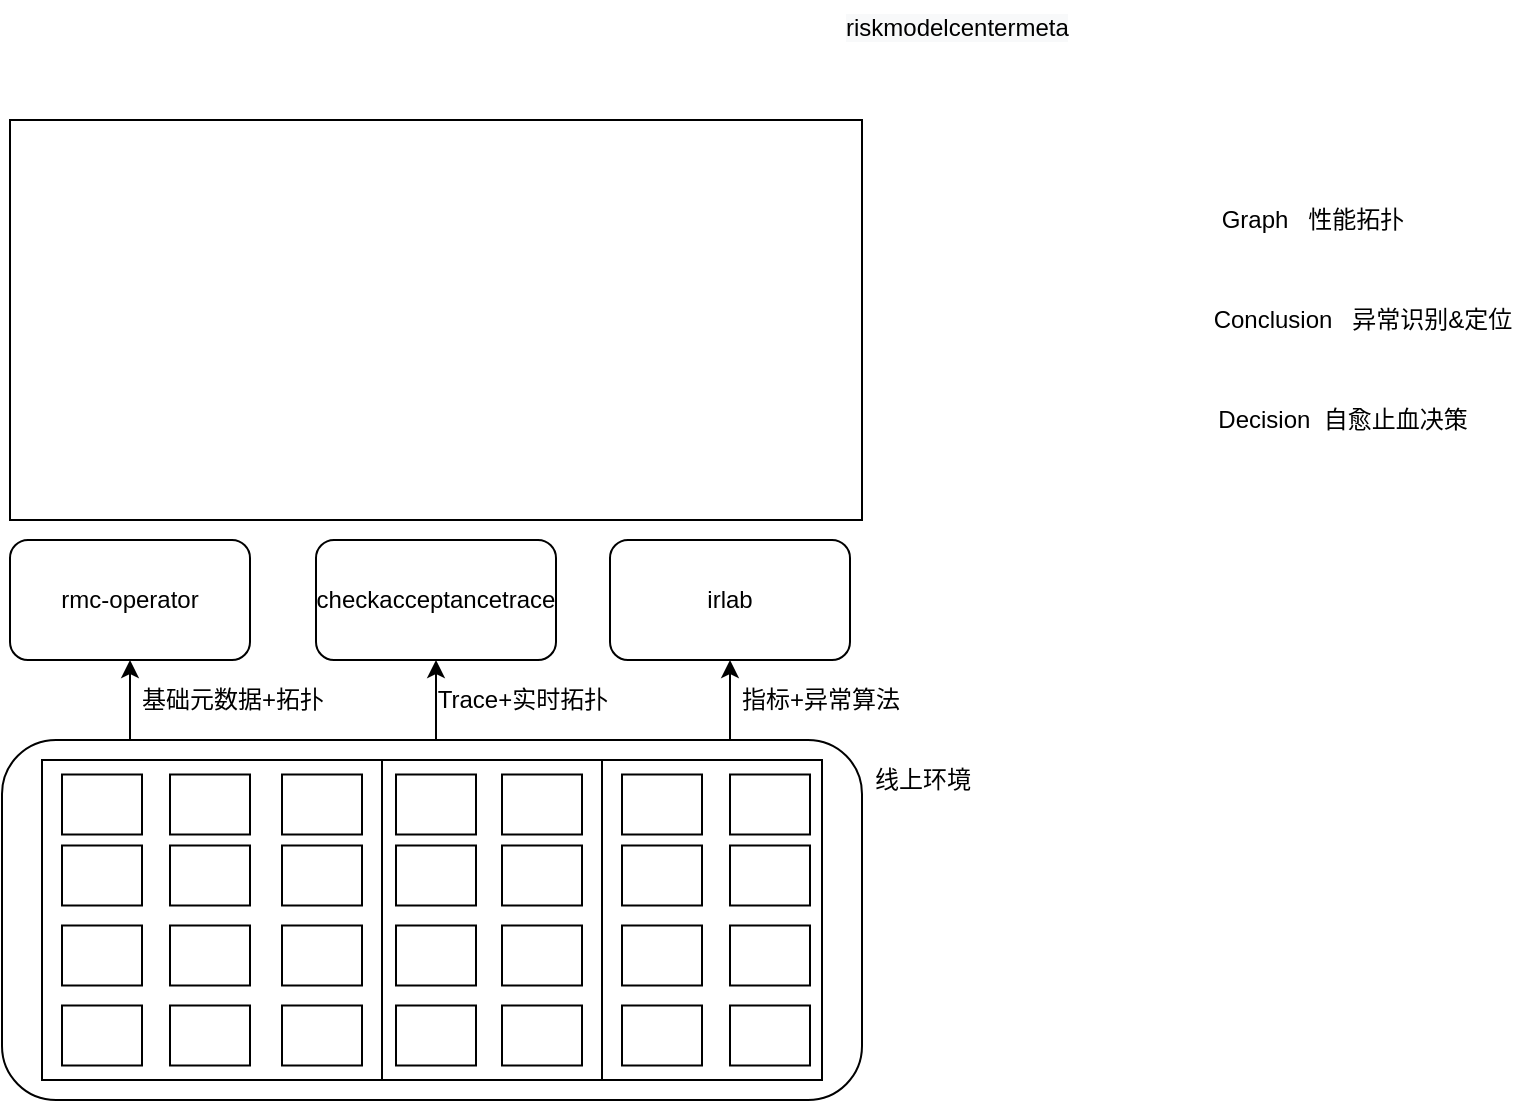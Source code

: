 <mxfile version="14.1.1" type="github">
  <diagram id="mMQZLcOGUUK79jENvC2j" name="Page-1">
    <mxGraphModel dx="641" dy="509" grid="1" gridSize="10" guides="1" tooltips="1" connect="1" arrows="1" fold="1" page="1" pageScale="1" pageWidth="827" pageHeight="1169" math="0" shadow="0">
      <root>
        <mxCell id="0" />
        <mxCell id="1" parent="0" />
        <mxCell id="ESzsK0nAiScqzoTbCCdf-1" value="" style="rounded=1;whiteSpace=wrap;html=1;" parent="1" vertex="1">
          <mxGeometry x="50" y="550" width="430" height="180" as="geometry" />
        </mxCell>
        <mxCell id="1oKlqNGZlLqiYBKTpEF1-34" value="" style="rounded=0;whiteSpace=wrap;html=1;" vertex="1" parent="1">
          <mxGeometry x="70" y="560" width="170" height="160" as="geometry" />
        </mxCell>
        <mxCell id="1oKlqNGZlLqiYBKTpEF1-35" value="" style="rounded=0;whiteSpace=wrap;html=1;" vertex="1" parent="1">
          <mxGeometry x="240" y="560" width="110" height="160" as="geometry" />
        </mxCell>
        <mxCell id="1oKlqNGZlLqiYBKTpEF1-36" value="" style="rounded=0;whiteSpace=wrap;html=1;" vertex="1" parent="1">
          <mxGeometry x="350" y="560" width="110" height="160" as="geometry" />
        </mxCell>
        <mxCell id="ESzsK0nAiScqzoTbCCdf-11" style="edgeStyle=orthogonalEdgeStyle;rounded=0;orthogonalLoop=1;jettySize=auto;html=1;exitX=0.5;exitY=0;exitDx=0;exitDy=0;entryX=0.5;entryY=1;entryDx=0;entryDy=0;" parent="1" source="ESzsK0nAiScqzoTbCCdf-1" target="ESzsK0nAiScqzoTbCCdf-2" edge="1">
          <mxGeometry relative="1" as="geometry">
            <Array as="points">
              <mxPoint x="267" y="550" />
            </Array>
          </mxGeometry>
        </mxCell>
        <mxCell id="ESzsK0nAiScqzoTbCCdf-12" style="edgeStyle=orthogonalEdgeStyle;rounded=0;orthogonalLoop=1;jettySize=auto;html=1;exitX=0.25;exitY=0;exitDx=0;exitDy=0;entryX=0.5;entryY=1;entryDx=0;entryDy=0;" parent="1" source="ESzsK0nAiScqzoTbCCdf-1" target="ESzsK0nAiScqzoTbCCdf-3" edge="1">
          <mxGeometry relative="1" as="geometry">
            <Array as="points">
              <mxPoint x="114" y="550" />
            </Array>
          </mxGeometry>
        </mxCell>
        <mxCell id="ESzsK0nAiScqzoTbCCdf-15" style="edgeStyle=orthogonalEdgeStyle;rounded=0;orthogonalLoop=1;jettySize=auto;html=1;exitX=0.75;exitY=0;exitDx=0;exitDy=0;entryX=0.5;entryY=1;entryDx=0;entryDy=0;" parent="1" source="ESzsK0nAiScqzoTbCCdf-1" target="ESzsK0nAiScqzoTbCCdf-4" edge="1">
          <mxGeometry relative="1" as="geometry">
            <Array as="points">
              <mxPoint x="414" y="550" />
            </Array>
          </mxGeometry>
        </mxCell>
        <mxCell id="ESzsK0nAiScqzoTbCCdf-2" value="checkacceptancetrace" style="rounded=1;whiteSpace=wrap;html=1;" parent="1" vertex="1">
          <mxGeometry x="207" y="450" width="120" height="60" as="geometry" />
        </mxCell>
        <mxCell id="ESzsK0nAiScqzoTbCCdf-3" value="rmc-operator" style="rounded=1;whiteSpace=wrap;html=1;" parent="1" vertex="1">
          <mxGeometry x="54" y="450" width="120" height="60" as="geometry" />
        </mxCell>
        <mxCell id="ESzsK0nAiScqzoTbCCdf-4" value="irlab" style="rounded=1;whiteSpace=wrap;html=1;" parent="1" vertex="1">
          <mxGeometry x="354" y="450" width="120" height="60" as="geometry" />
        </mxCell>
        <mxCell id="ESzsK0nAiScqzoTbCCdf-14" value="" style="rounded=0;whiteSpace=wrap;html=1;" parent="1" vertex="1">
          <mxGeometry x="54" y="240" width="426" height="200" as="geometry" />
        </mxCell>
        <mxCell id="ESzsK0nAiScqzoTbCCdf-16" value="基础元数据+拓扑" style="text;html=1;align=center;verticalAlign=middle;resizable=0;points=[];autosize=1;" parent="1" vertex="1">
          <mxGeometry x="110" y="520" width="110" height="20" as="geometry" />
        </mxCell>
        <mxCell id="ESzsK0nAiScqzoTbCCdf-17" value="Trace+实时拓扑" style="text;html=1;align=center;verticalAlign=middle;resizable=0;points=[];autosize=1;" parent="1" vertex="1">
          <mxGeometry x="260" y="520" width="100" height="20" as="geometry" />
        </mxCell>
        <mxCell id="ESzsK0nAiScqzoTbCCdf-18" value="指标+异常算法" style="text;html=1;align=center;verticalAlign=middle;resizable=0;points=[];autosize=1;" parent="1" vertex="1">
          <mxGeometry x="414" y="520" width="90" height="20" as="geometry" />
        </mxCell>
        <mxCell id="ESzsK0nAiScqzoTbCCdf-20" value="线上环境" style="text;html=1;align=center;verticalAlign=middle;resizable=0;points=[];autosize=1;" parent="1" vertex="1">
          <mxGeometry x="480" y="560" width="60" height="20" as="geometry" />
        </mxCell>
        <mxCell id="ESzsK0nAiScqzoTbCCdf-21" value="Graph&amp;nbsp; &amp;nbsp;性能拓扑" style="text;html=1;align=center;verticalAlign=middle;resizable=0;points=[];autosize=1;" parent="1" vertex="1">
          <mxGeometry x="650" y="280" width="110" height="20" as="geometry" />
        </mxCell>
        <mxCell id="ESzsK0nAiScqzoTbCCdf-22" value="Conclusion&amp;nbsp; &amp;nbsp;异常识别&amp;amp;定位" style="text;html=1;align=center;verticalAlign=middle;resizable=0;points=[];autosize=1;" parent="1" vertex="1">
          <mxGeometry x="650" y="330" width="160" height="20" as="geometry" />
        </mxCell>
        <mxCell id="ESzsK0nAiScqzoTbCCdf-23" value="Decision&amp;nbsp; 自愈止血决策" style="text;html=1;align=center;verticalAlign=middle;resizable=0;points=[];autosize=1;" parent="1" vertex="1">
          <mxGeometry x="650" y="380" width="140" height="20" as="geometry" />
        </mxCell>
        <mxCell id="1oKlqNGZlLqiYBKTpEF1-5" value="" style="rounded=0;whiteSpace=wrap;html=1;" vertex="1" parent="1">
          <mxGeometry x="80" y="602.75" width="40" height="30" as="geometry" />
        </mxCell>
        <mxCell id="1oKlqNGZlLqiYBKTpEF1-6" value="" style="rounded=0;whiteSpace=wrap;html=1;" vertex="1" parent="1">
          <mxGeometry x="80" y="567.25" width="40" height="30" as="geometry" />
        </mxCell>
        <mxCell id="1oKlqNGZlLqiYBKTpEF1-7" value="" style="rounded=0;whiteSpace=wrap;html=1;" vertex="1" parent="1">
          <mxGeometry x="80" y="642.75" width="40" height="30" as="geometry" />
        </mxCell>
        <mxCell id="1oKlqNGZlLqiYBKTpEF1-8" value="" style="rounded=0;whiteSpace=wrap;html=1;" vertex="1" parent="1">
          <mxGeometry x="80" y="682.75" width="40" height="30" as="geometry" />
        </mxCell>
        <mxCell id="1oKlqNGZlLqiYBKTpEF1-9" value="" style="rounded=0;whiteSpace=wrap;html=1;" vertex="1" parent="1">
          <mxGeometry x="134" y="602.75" width="40" height="30" as="geometry" />
        </mxCell>
        <mxCell id="1oKlqNGZlLqiYBKTpEF1-10" value="" style="rounded=0;whiteSpace=wrap;html=1;" vertex="1" parent="1">
          <mxGeometry x="134" y="567.25" width="40" height="30" as="geometry" />
        </mxCell>
        <mxCell id="1oKlqNGZlLqiYBKTpEF1-11" value="" style="rounded=0;whiteSpace=wrap;html=1;" vertex="1" parent="1">
          <mxGeometry x="134" y="642.75" width="40" height="30" as="geometry" />
        </mxCell>
        <mxCell id="1oKlqNGZlLqiYBKTpEF1-12" value="" style="rounded=0;whiteSpace=wrap;html=1;" vertex="1" parent="1">
          <mxGeometry x="134" y="682.75" width="40" height="30" as="geometry" />
        </mxCell>
        <mxCell id="1oKlqNGZlLqiYBKTpEF1-13" value="" style="rounded=0;whiteSpace=wrap;html=1;" vertex="1" parent="1">
          <mxGeometry x="190" y="602.75" width="40" height="30" as="geometry" />
        </mxCell>
        <mxCell id="1oKlqNGZlLqiYBKTpEF1-14" value="" style="rounded=0;whiteSpace=wrap;html=1;" vertex="1" parent="1">
          <mxGeometry x="190" y="567.25" width="40" height="30" as="geometry" />
        </mxCell>
        <mxCell id="1oKlqNGZlLqiYBKTpEF1-15" value="" style="rounded=0;whiteSpace=wrap;html=1;" vertex="1" parent="1">
          <mxGeometry x="190" y="642.75" width="40" height="30" as="geometry" />
        </mxCell>
        <mxCell id="1oKlqNGZlLqiYBKTpEF1-16" value="" style="rounded=0;whiteSpace=wrap;html=1;" vertex="1" parent="1">
          <mxGeometry x="190" y="682.75" width="40" height="30" as="geometry" />
        </mxCell>
        <mxCell id="1oKlqNGZlLqiYBKTpEF1-17" value="" style="rounded=0;whiteSpace=wrap;html=1;" vertex="1" parent="1">
          <mxGeometry x="247" y="602.75" width="40" height="30" as="geometry" />
        </mxCell>
        <mxCell id="1oKlqNGZlLqiYBKTpEF1-18" value="" style="rounded=0;whiteSpace=wrap;html=1;" vertex="1" parent="1">
          <mxGeometry x="247" y="567.25" width="40" height="30" as="geometry" />
        </mxCell>
        <mxCell id="1oKlqNGZlLqiYBKTpEF1-19" value="" style="rounded=0;whiteSpace=wrap;html=1;" vertex="1" parent="1">
          <mxGeometry x="247" y="642.75" width="40" height="30" as="geometry" />
        </mxCell>
        <mxCell id="1oKlqNGZlLqiYBKTpEF1-20" value="" style="rounded=0;whiteSpace=wrap;html=1;" vertex="1" parent="1">
          <mxGeometry x="247" y="682.75" width="40" height="30" as="geometry" />
        </mxCell>
        <mxCell id="1oKlqNGZlLqiYBKTpEF1-21" value="" style="rounded=0;whiteSpace=wrap;html=1;" vertex="1" parent="1">
          <mxGeometry x="300" y="602.75" width="40" height="30" as="geometry" />
        </mxCell>
        <mxCell id="1oKlqNGZlLqiYBKTpEF1-22" value="" style="rounded=0;whiteSpace=wrap;html=1;" vertex="1" parent="1">
          <mxGeometry x="300" y="567.25" width="40" height="30" as="geometry" />
        </mxCell>
        <mxCell id="1oKlqNGZlLqiYBKTpEF1-23" value="" style="rounded=0;whiteSpace=wrap;html=1;" vertex="1" parent="1">
          <mxGeometry x="300" y="642.75" width="40" height="30" as="geometry" />
        </mxCell>
        <mxCell id="1oKlqNGZlLqiYBKTpEF1-24" value="" style="rounded=0;whiteSpace=wrap;html=1;" vertex="1" parent="1">
          <mxGeometry x="300" y="682.75" width="40" height="30" as="geometry" />
        </mxCell>
        <mxCell id="1oKlqNGZlLqiYBKTpEF1-25" value="" style="rounded=0;whiteSpace=wrap;html=1;" vertex="1" parent="1">
          <mxGeometry x="360" y="602.75" width="40" height="30" as="geometry" />
        </mxCell>
        <mxCell id="1oKlqNGZlLqiYBKTpEF1-26" value="" style="rounded=0;whiteSpace=wrap;html=1;" vertex="1" parent="1">
          <mxGeometry x="360" y="567.25" width="40" height="30" as="geometry" />
        </mxCell>
        <mxCell id="1oKlqNGZlLqiYBKTpEF1-27" value="" style="rounded=0;whiteSpace=wrap;html=1;" vertex="1" parent="1">
          <mxGeometry x="360" y="642.75" width="40" height="30" as="geometry" />
        </mxCell>
        <mxCell id="1oKlqNGZlLqiYBKTpEF1-28" value="" style="rounded=0;whiteSpace=wrap;html=1;" vertex="1" parent="1">
          <mxGeometry x="360" y="682.75" width="40" height="30" as="geometry" />
        </mxCell>
        <mxCell id="1oKlqNGZlLqiYBKTpEF1-29" value="" style="rounded=0;whiteSpace=wrap;html=1;" vertex="1" parent="1">
          <mxGeometry x="414" y="602.75" width="40" height="30" as="geometry" />
        </mxCell>
        <mxCell id="1oKlqNGZlLqiYBKTpEF1-30" value="" style="rounded=0;whiteSpace=wrap;html=1;" vertex="1" parent="1">
          <mxGeometry x="414" y="567.25" width="40" height="30" as="geometry" />
        </mxCell>
        <mxCell id="1oKlqNGZlLqiYBKTpEF1-31" value="" style="rounded=0;whiteSpace=wrap;html=1;" vertex="1" parent="1">
          <mxGeometry x="414" y="642.75" width="40" height="30" as="geometry" />
        </mxCell>
        <mxCell id="1oKlqNGZlLqiYBKTpEF1-32" value="" style="rounded=0;whiteSpace=wrap;html=1;" vertex="1" parent="1">
          <mxGeometry x="414" y="682.75" width="40" height="30" as="geometry" />
        </mxCell>
        <mxCell id="1oKlqNGZlLqiYBKTpEF1-33" value="&lt;meta charset=&quot;utf-8&quot;&gt;&lt;span style=&quot;color: rgb(0, 0, 0); font-family: helvetica; font-size: 12px; font-style: normal; font-weight: 400; letter-spacing: normal; text-align: center; text-indent: 0px; text-transform: none; word-spacing: 0px; background-color: rgb(248, 249, 250); display: inline; float: none;&quot;&gt;riskmodelcentermeta&lt;/span&gt;" style="text;whiteSpace=wrap;html=1;" vertex="1" parent="1">
          <mxGeometry x="470" y="180" width="140" height="30" as="geometry" />
        </mxCell>
      </root>
    </mxGraphModel>
  </diagram>
</mxfile>
